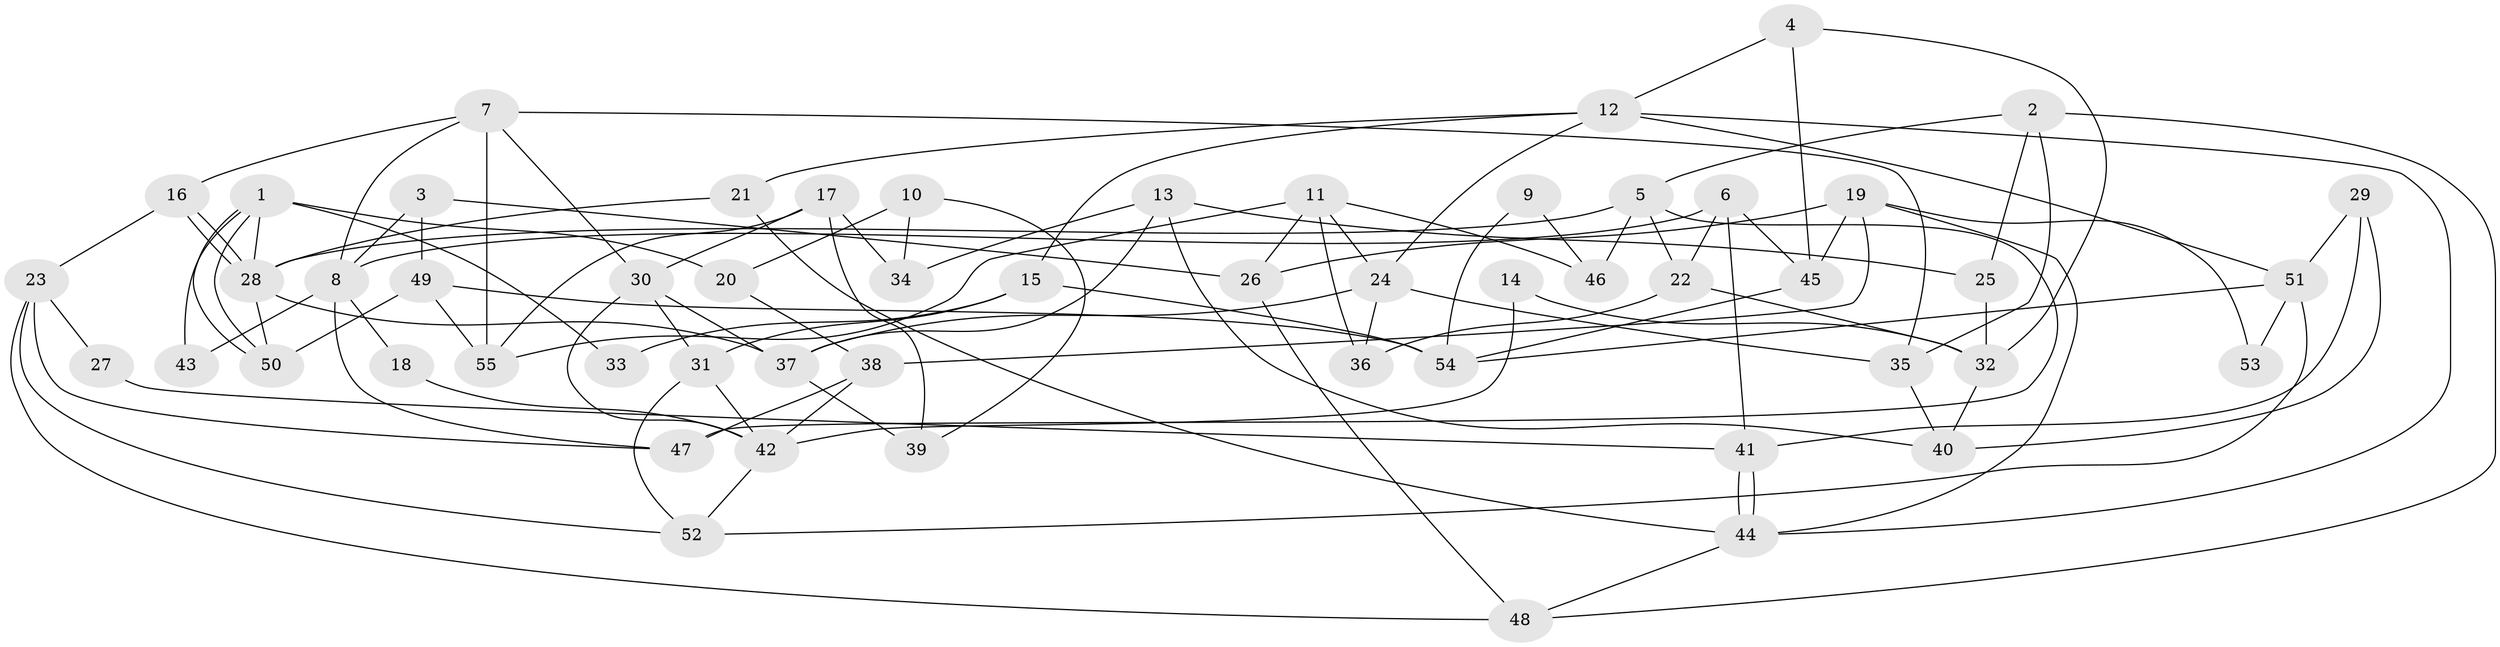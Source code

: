 // coarse degree distribution, {4: 0.24242424242424243, 3: 0.12121212121212122, 2: 0.12121212121212122, 5: 0.3333333333333333, 6: 0.12121212121212122, 8: 0.030303030303030304, 7: 0.030303030303030304}
// Generated by graph-tools (version 1.1) at 2025/52/03/04/25 21:52:13]
// undirected, 55 vertices, 110 edges
graph export_dot {
graph [start="1"]
  node [color=gray90,style=filled];
  1;
  2;
  3;
  4;
  5;
  6;
  7;
  8;
  9;
  10;
  11;
  12;
  13;
  14;
  15;
  16;
  17;
  18;
  19;
  20;
  21;
  22;
  23;
  24;
  25;
  26;
  27;
  28;
  29;
  30;
  31;
  32;
  33;
  34;
  35;
  36;
  37;
  38;
  39;
  40;
  41;
  42;
  43;
  44;
  45;
  46;
  47;
  48;
  49;
  50;
  51;
  52;
  53;
  54;
  55;
  1 -- 28;
  1 -- 50;
  1 -- 50;
  1 -- 20;
  1 -- 33;
  1 -- 43;
  2 -- 5;
  2 -- 48;
  2 -- 25;
  2 -- 35;
  3 -- 8;
  3 -- 26;
  3 -- 49;
  4 -- 12;
  4 -- 45;
  4 -- 32;
  5 -- 28;
  5 -- 22;
  5 -- 46;
  5 -- 47;
  6 -- 45;
  6 -- 41;
  6 -- 8;
  6 -- 22;
  7 -- 55;
  7 -- 35;
  7 -- 8;
  7 -- 16;
  7 -- 30;
  8 -- 18;
  8 -- 43;
  8 -- 47;
  9 -- 46;
  9 -- 54;
  10 -- 34;
  10 -- 20;
  10 -- 39;
  11 -- 36;
  11 -- 24;
  11 -- 26;
  11 -- 46;
  11 -- 55;
  12 -- 21;
  12 -- 51;
  12 -- 15;
  12 -- 24;
  12 -- 44;
  13 -- 37;
  13 -- 25;
  13 -- 34;
  13 -- 40;
  14 -- 32;
  14 -- 42;
  15 -- 31;
  15 -- 33;
  15 -- 54;
  16 -- 28;
  16 -- 28;
  16 -- 23;
  17 -- 30;
  17 -- 55;
  17 -- 34;
  17 -- 39;
  18 -- 42;
  19 -- 44;
  19 -- 26;
  19 -- 38;
  19 -- 45;
  19 -- 53;
  20 -- 38;
  21 -- 28;
  21 -- 44;
  22 -- 32;
  22 -- 36;
  23 -- 47;
  23 -- 27;
  23 -- 48;
  23 -- 52;
  24 -- 37;
  24 -- 35;
  24 -- 36;
  25 -- 32;
  26 -- 48;
  27 -- 41;
  28 -- 37;
  28 -- 50;
  29 -- 40;
  29 -- 51;
  29 -- 41;
  30 -- 42;
  30 -- 31;
  30 -- 37;
  31 -- 52;
  31 -- 42;
  32 -- 40;
  35 -- 40;
  37 -- 39;
  38 -- 47;
  38 -- 42;
  41 -- 44;
  41 -- 44;
  42 -- 52;
  44 -- 48;
  45 -- 54;
  49 -- 50;
  49 -- 54;
  49 -- 55;
  51 -- 54;
  51 -- 52;
  51 -- 53;
}
